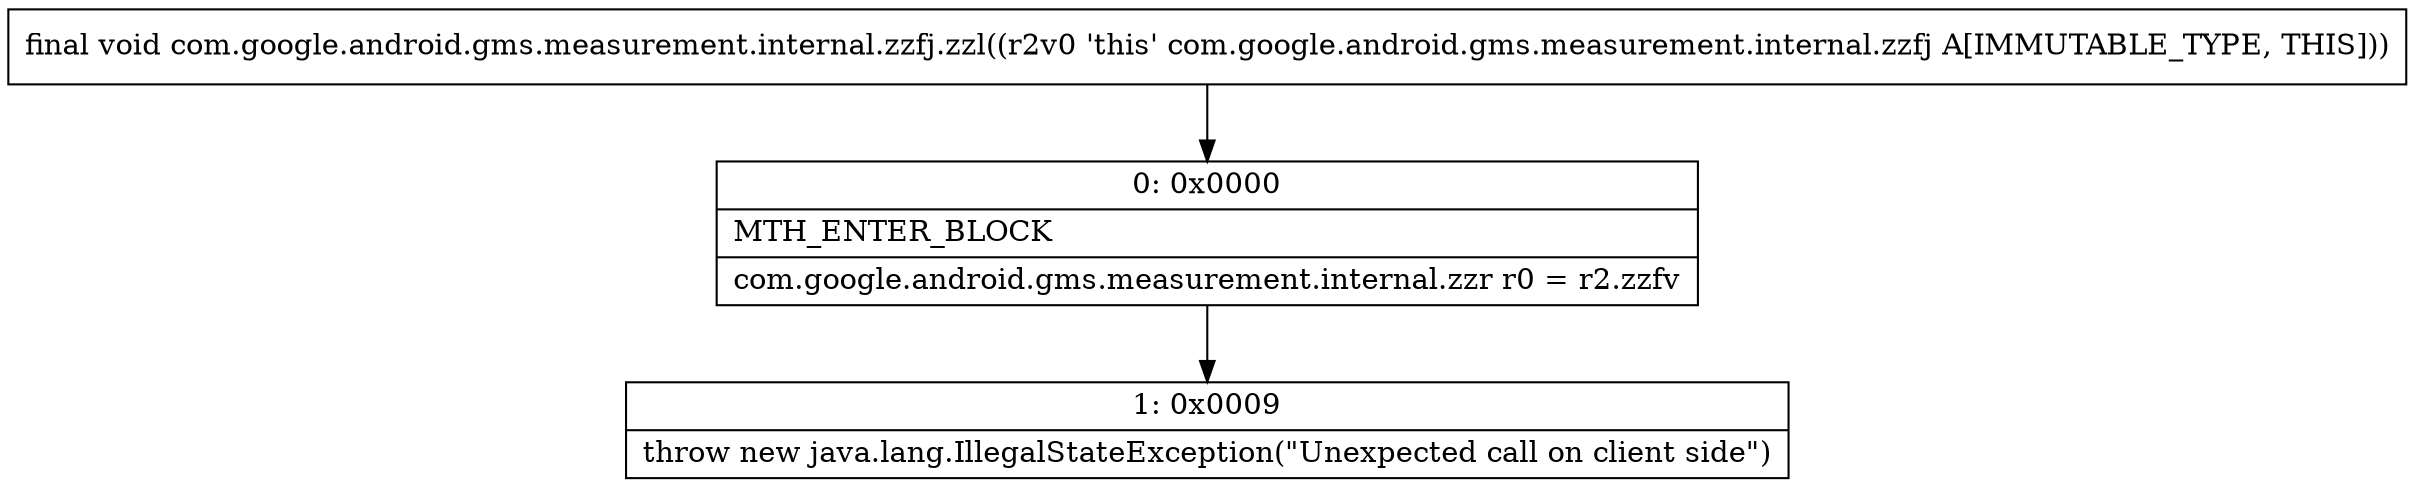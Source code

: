 digraph "CFG forcom.google.android.gms.measurement.internal.zzfj.zzl()V" {
Node_0 [shape=record,label="{0\:\ 0x0000|MTH_ENTER_BLOCK\l|com.google.android.gms.measurement.internal.zzr r0 = r2.zzfv\l}"];
Node_1 [shape=record,label="{1\:\ 0x0009|throw new java.lang.IllegalStateException(\"Unexpected call on client side\")\l}"];
MethodNode[shape=record,label="{final void com.google.android.gms.measurement.internal.zzfj.zzl((r2v0 'this' com.google.android.gms.measurement.internal.zzfj A[IMMUTABLE_TYPE, THIS])) }"];
MethodNode -> Node_0;
Node_0 -> Node_1;
}

